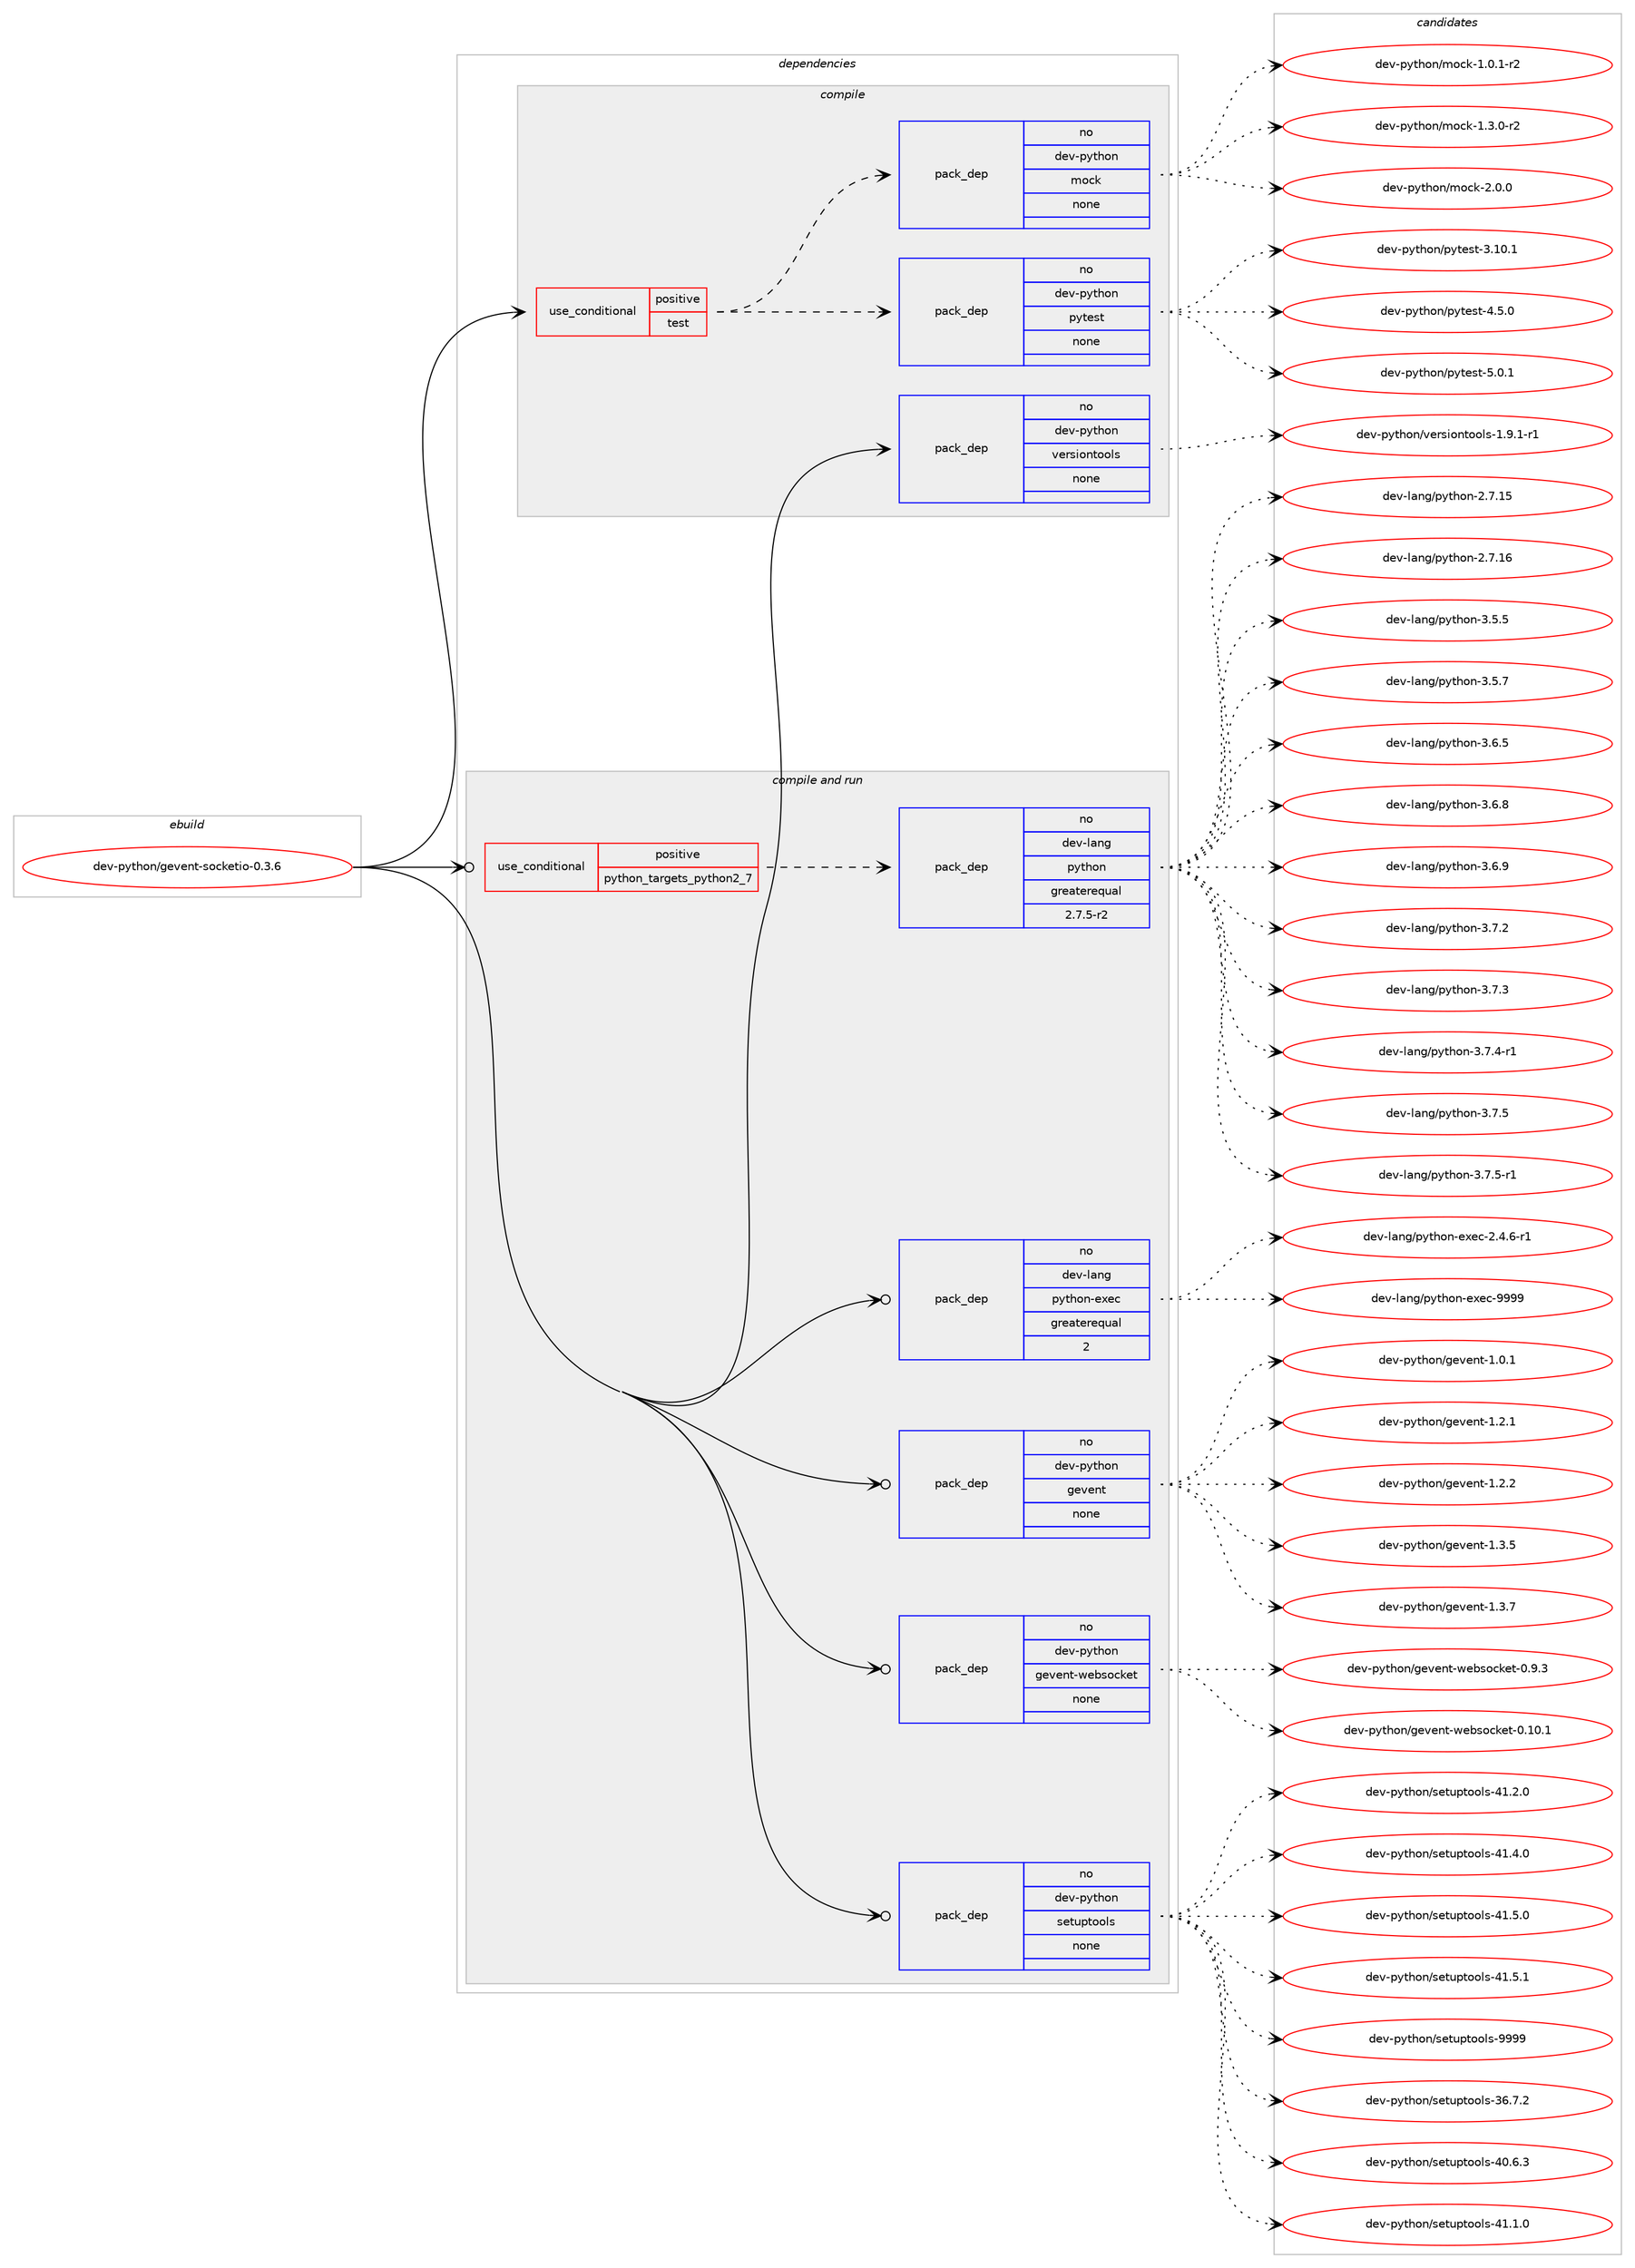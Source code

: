 digraph prolog {

# *************
# Graph options
# *************

newrank=true;
concentrate=true;
compound=true;
graph [rankdir=LR,fontname=Helvetica,fontsize=10,ranksep=1.5];#, ranksep=2.5, nodesep=0.2];
edge  [arrowhead=vee];
node  [fontname=Helvetica,fontsize=10];

# **********
# The ebuild
# **********

subgraph cluster_leftcol {
color=gray;
rank=same;
label=<<i>ebuild</i>>;
id [label="dev-python/gevent-socketio-0.3.6", color=red, width=4, href="../dev-python/gevent-socketio-0.3.6.svg"];
}

# ****************
# The dependencies
# ****************

subgraph cluster_midcol {
color=gray;
label=<<i>dependencies</i>>;
subgraph cluster_compile {
fillcolor="#eeeeee";
style=filled;
label=<<i>compile</i>>;
subgraph cond139977 {
dependency606516 [label=<<TABLE BORDER="0" CELLBORDER="1" CELLSPACING="0" CELLPADDING="4"><TR><TD ROWSPAN="3" CELLPADDING="10">use_conditional</TD></TR><TR><TD>positive</TD></TR><TR><TD>test</TD></TR></TABLE>>, shape=none, color=red];
subgraph pack454742 {
dependency606517 [label=<<TABLE BORDER="0" CELLBORDER="1" CELLSPACING="0" CELLPADDING="4" WIDTH="220"><TR><TD ROWSPAN="6" CELLPADDING="30">pack_dep</TD></TR><TR><TD WIDTH="110">no</TD></TR><TR><TD>dev-python</TD></TR><TR><TD>pytest</TD></TR><TR><TD>none</TD></TR><TR><TD></TD></TR></TABLE>>, shape=none, color=blue];
}
dependency606516:e -> dependency606517:w [weight=20,style="dashed",arrowhead="vee"];
subgraph pack454743 {
dependency606518 [label=<<TABLE BORDER="0" CELLBORDER="1" CELLSPACING="0" CELLPADDING="4" WIDTH="220"><TR><TD ROWSPAN="6" CELLPADDING="30">pack_dep</TD></TR><TR><TD WIDTH="110">no</TD></TR><TR><TD>dev-python</TD></TR><TR><TD>mock</TD></TR><TR><TD>none</TD></TR><TR><TD></TD></TR></TABLE>>, shape=none, color=blue];
}
dependency606516:e -> dependency606518:w [weight=20,style="dashed",arrowhead="vee"];
}
id:e -> dependency606516:w [weight=20,style="solid",arrowhead="vee"];
subgraph pack454744 {
dependency606519 [label=<<TABLE BORDER="0" CELLBORDER="1" CELLSPACING="0" CELLPADDING="4" WIDTH="220"><TR><TD ROWSPAN="6" CELLPADDING="30">pack_dep</TD></TR><TR><TD WIDTH="110">no</TD></TR><TR><TD>dev-python</TD></TR><TR><TD>versiontools</TD></TR><TR><TD>none</TD></TR><TR><TD></TD></TR></TABLE>>, shape=none, color=blue];
}
id:e -> dependency606519:w [weight=20,style="solid",arrowhead="vee"];
}
subgraph cluster_compileandrun {
fillcolor="#eeeeee";
style=filled;
label=<<i>compile and run</i>>;
subgraph cond139978 {
dependency606520 [label=<<TABLE BORDER="0" CELLBORDER="1" CELLSPACING="0" CELLPADDING="4"><TR><TD ROWSPAN="3" CELLPADDING="10">use_conditional</TD></TR><TR><TD>positive</TD></TR><TR><TD>python_targets_python2_7</TD></TR></TABLE>>, shape=none, color=red];
subgraph pack454745 {
dependency606521 [label=<<TABLE BORDER="0" CELLBORDER="1" CELLSPACING="0" CELLPADDING="4" WIDTH="220"><TR><TD ROWSPAN="6" CELLPADDING="30">pack_dep</TD></TR><TR><TD WIDTH="110">no</TD></TR><TR><TD>dev-lang</TD></TR><TR><TD>python</TD></TR><TR><TD>greaterequal</TD></TR><TR><TD>2.7.5-r2</TD></TR></TABLE>>, shape=none, color=blue];
}
dependency606520:e -> dependency606521:w [weight=20,style="dashed",arrowhead="vee"];
}
id:e -> dependency606520:w [weight=20,style="solid",arrowhead="odotvee"];
subgraph pack454746 {
dependency606522 [label=<<TABLE BORDER="0" CELLBORDER="1" CELLSPACING="0" CELLPADDING="4" WIDTH="220"><TR><TD ROWSPAN="6" CELLPADDING="30">pack_dep</TD></TR><TR><TD WIDTH="110">no</TD></TR><TR><TD>dev-lang</TD></TR><TR><TD>python-exec</TD></TR><TR><TD>greaterequal</TD></TR><TR><TD>2</TD></TR></TABLE>>, shape=none, color=blue];
}
id:e -> dependency606522:w [weight=20,style="solid",arrowhead="odotvee"];
subgraph pack454747 {
dependency606523 [label=<<TABLE BORDER="0" CELLBORDER="1" CELLSPACING="0" CELLPADDING="4" WIDTH="220"><TR><TD ROWSPAN="6" CELLPADDING="30">pack_dep</TD></TR><TR><TD WIDTH="110">no</TD></TR><TR><TD>dev-python</TD></TR><TR><TD>gevent</TD></TR><TR><TD>none</TD></TR><TR><TD></TD></TR></TABLE>>, shape=none, color=blue];
}
id:e -> dependency606523:w [weight=20,style="solid",arrowhead="odotvee"];
subgraph pack454748 {
dependency606524 [label=<<TABLE BORDER="0" CELLBORDER="1" CELLSPACING="0" CELLPADDING="4" WIDTH="220"><TR><TD ROWSPAN="6" CELLPADDING="30">pack_dep</TD></TR><TR><TD WIDTH="110">no</TD></TR><TR><TD>dev-python</TD></TR><TR><TD>gevent-websocket</TD></TR><TR><TD>none</TD></TR><TR><TD></TD></TR></TABLE>>, shape=none, color=blue];
}
id:e -> dependency606524:w [weight=20,style="solid",arrowhead="odotvee"];
subgraph pack454749 {
dependency606525 [label=<<TABLE BORDER="0" CELLBORDER="1" CELLSPACING="0" CELLPADDING="4" WIDTH="220"><TR><TD ROWSPAN="6" CELLPADDING="30">pack_dep</TD></TR><TR><TD WIDTH="110">no</TD></TR><TR><TD>dev-python</TD></TR><TR><TD>setuptools</TD></TR><TR><TD>none</TD></TR><TR><TD></TD></TR></TABLE>>, shape=none, color=blue];
}
id:e -> dependency606525:w [weight=20,style="solid",arrowhead="odotvee"];
}
subgraph cluster_run {
fillcolor="#eeeeee";
style=filled;
label=<<i>run</i>>;
}
}

# **************
# The candidates
# **************

subgraph cluster_choices {
rank=same;
color=gray;
label=<<i>candidates</i>>;

subgraph choice454742 {
color=black;
nodesep=1;
choice100101118451121211161041111104711212111610111511645514649484649 [label="dev-python/pytest-3.10.1", color=red, width=4,href="../dev-python/pytest-3.10.1.svg"];
choice1001011184511212111610411111047112121116101115116455246534648 [label="dev-python/pytest-4.5.0", color=red, width=4,href="../dev-python/pytest-4.5.0.svg"];
choice1001011184511212111610411111047112121116101115116455346484649 [label="dev-python/pytest-5.0.1", color=red, width=4,href="../dev-python/pytest-5.0.1.svg"];
dependency606517:e -> choice100101118451121211161041111104711212111610111511645514649484649:w [style=dotted,weight="100"];
dependency606517:e -> choice1001011184511212111610411111047112121116101115116455246534648:w [style=dotted,weight="100"];
dependency606517:e -> choice1001011184511212111610411111047112121116101115116455346484649:w [style=dotted,weight="100"];
}
subgraph choice454743 {
color=black;
nodesep=1;
choice1001011184511212111610411111047109111991074549464846494511450 [label="dev-python/mock-1.0.1-r2", color=red, width=4,href="../dev-python/mock-1.0.1-r2.svg"];
choice1001011184511212111610411111047109111991074549465146484511450 [label="dev-python/mock-1.3.0-r2", color=red, width=4,href="../dev-python/mock-1.3.0-r2.svg"];
choice100101118451121211161041111104710911199107455046484648 [label="dev-python/mock-2.0.0", color=red, width=4,href="../dev-python/mock-2.0.0.svg"];
dependency606518:e -> choice1001011184511212111610411111047109111991074549464846494511450:w [style=dotted,weight="100"];
dependency606518:e -> choice1001011184511212111610411111047109111991074549465146484511450:w [style=dotted,weight="100"];
dependency606518:e -> choice100101118451121211161041111104710911199107455046484648:w [style=dotted,weight="100"];
}
subgraph choice454744 {
color=black;
nodesep=1;
choice10010111845112121116104111110471181011141151051111101161111111081154549465746494511449 [label="dev-python/versiontools-1.9.1-r1", color=red, width=4,href="../dev-python/versiontools-1.9.1-r1.svg"];
dependency606519:e -> choice10010111845112121116104111110471181011141151051111101161111111081154549465746494511449:w [style=dotted,weight="100"];
}
subgraph choice454745 {
color=black;
nodesep=1;
choice10010111845108971101034711212111610411111045504655464953 [label="dev-lang/python-2.7.15", color=red, width=4,href="../dev-lang/python-2.7.15.svg"];
choice10010111845108971101034711212111610411111045504655464954 [label="dev-lang/python-2.7.16", color=red, width=4,href="../dev-lang/python-2.7.16.svg"];
choice100101118451089711010347112121116104111110455146534653 [label="dev-lang/python-3.5.5", color=red, width=4,href="../dev-lang/python-3.5.5.svg"];
choice100101118451089711010347112121116104111110455146534655 [label="dev-lang/python-3.5.7", color=red, width=4,href="../dev-lang/python-3.5.7.svg"];
choice100101118451089711010347112121116104111110455146544653 [label="dev-lang/python-3.6.5", color=red, width=4,href="../dev-lang/python-3.6.5.svg"];
choice100101118451089711010347112121116104111110455146544656 [label="dev-lang/python-3.6.8", color=red, width=4,href="../dev-lang/python-3.6.8.svg"];
choice100101118451089711010347112121116104111110455146544657 [label="dev-lang/python-3.6.9", color=red, width=4,href="../dev-lang/python-3.6.9.svg"];
choice100101118451089711010347112121116104111110455146554650 [label="dev-lang/python-3.7.2", color=red, width=4,href="../dev-lang/python-3.7.2.svg"];
choice100101118451089711010347112121116104111110455146554651 [label="dev-lang/python-3.7.3", color=red, width=4,href="../dev-lang/python-3.7.3.svg"];
choice1001011184510897110103471121211161041111104551465546524511449 [label="dev-lang/python-3.7.4-r1", color=red, width=4,href="../dev-lang/python-3.7.4-r1.svg"];
choice100101118451089711010347112121116104111110455146554653 [label="dev-lang/python-3.7.5", color=red, width=4,href="../dev-lang/python-3.7.5.svg"];
choice1001011184510897110103471121211161041111104551465546534511449 [label="dev-lang/python-3.7.5-r1", color=red, width=4,href="../dev-lang/python-3.7.5-r1.svg"];
dependency606521:e -> choice10010111845108971101034711212111610411111045504655464953:w [style=dotted,weight="100"];
dependency606521:e -> choice10010111845108971101034711212111610411111045504655464954:w [style=dotted,weight="100"];
dependency606521:e -> choice100101118451089711010347112121116104111110455146534653:w [style=dotted,weight="100"];
dependency606521:e -> choice100101118451089711010347112121116104111110455146534655:w [style=dotted,weight="100"];
dependency606521:e -> choice100101118451089711010347112121116104111110455146544653:w [style=dotted,weight="100"];
dependency606521:e -> choice100101118451089711010347112121116104111110455146544656:w [style=dotted,weight="100"];
dependency606521:e -> choice100101118451089711010347112121116104111110455146544657:w [style=dotted,weight="100"];
dependency606521:e -> choice100101118451089711010347112121116104111110455146554650:w [style=dotted,weight="100"];
dependency606521:e -> choice100101118451089711010347112121116104111110455146554651:w [style=dotted,weight="100"];
dependency606521:e -> choice1001011184510897110103471121211161041111104551465546524511449:w [style=dotted,weight="100"];
dependency606521:e -> choice100101118451089711010347112121116104111110455146554653:w [style=dotted,weight="100"];
dependency606521:e -> choice1001011184510897110103471121211161041111104551465546534511449:w [style=dotted,weight="100"];
}
subgraph choice454746 {
color=black;
nodesep=1;
choice10010111845108971101034711212111610411111045101120101994550465246544511449 [label="dev-lang/python-exec-2.4.6-r1", color=red, width=4,href="../dev-lang/python-exec-2.4.6-r1.svg"];
choice10010111845108971101034711212111610411111045101120101994557575757 [label="dev-lang/python-exec-9999", color=red, width=4,href="../dev-lang/python-exec-9999.svg"];
dependency606522:e -> choice10010111845108971101034711212111610411111045101120101994550465246544511449:w [style=dotted,weight="100"];
dependency606522:e -> choice10010111845108971101034711212111610411111045101120101994557575757:w [style=dotted,weight="100"];
}
subgraph choice454747 {
color=black;
nodesep=1;
choice1001011184511212111610411111047103101118101110116454946484649 [label="dev-python/gevent-1.0.1", color=red, width=4,href="../dev-python/gevent-1.0.1.svg"];
choice1001011184511212111610411111047103101118101110116454946504649 [label="dev-python/gevent-1.2.1", color=red, width=4,href="../dev-python/gevent-1.2.1.svg"];
choice1001011184511212111610411111047103101118101110116454946504650 [label="dev-python/gevent-1.2.2", color=red, width=4,href="../dev-python/gevent-1.2.2.svg"];
choice1001011184511212111610411111047103101118101110116454946514653 [label="dev-python/gevent-1.3.5", color=red, width=4,href="../dev-python/gevent-1.3.5.svg"];
choice1001011184511212111610411111047103101118101110116454946514655 [label="dev-python/gevent-1.3.7", color=red, width=4,href="../dev-python/gevent-1.3.7.svg"];
dependency606523:e -> choice1001011184511212111610411111047103101118101110116454946484649:w [style=dotted,weight="100"];
dependency606523:e -> choice1001011184511212111610411111047103101118101110116454946504649:w [style=dotted,weight="100"];
dependency606523:e -> choice1001011184511212111610411111047103101118101110116454946504650:w [style=dotted,weight="100"];
dependency606523:e -> choice1001011184511212111610411111047103101118101110116454946514653:w [style=dotted,weight="100"];
dependency606523:e -> choice1001011184511212111610411111047103101118101110116454946514655:w [style=dotted,weight="100"];
}
subgraph choice454748 {
color=black;
nodesep=1;
choice100101118451121211161041111104710310111810111011645119101981151119910710111645484649484649 [label="dev-python/gevent-websocket-0.10.1", color=red, width=4,href="../dev-python/gevent-websocket-0.10.1.svg"];
choice1001011184511212111610411111047103101118101110116451191019811511199107101116454846574651 [label="dev-python/gevent-websocket-0.9.3", color=red, width=4,href="../dev-python/gevent-websocket-0.9.3.svg"];
dependency606524:e -> choice100101118451121211161041111104710310111810111011645119101981151119910710111645484649484649:w [style=dotted,weight="100"];
dependency606524:e -> choice1001011184511212111610411111047103101118101110116451191019811511199107101116454846574651:w [style=dotted,weight="100"];
}
subgraph choice454749 {
color=black;
nodesep=1;
choice100101118451121211161041111104711510111611711211611111110811545515446554650 [label="dev-python/setuptools-36.7.2", color=red, width=4,href="../dev-python/setuptools-36.7.2.svg"];
choice100101118451121211161041111104711510111611711211611111110811545524846544651 [label="dev-python/setuptools-40.6.3", color=red, width=4,href="../dev-python/setuptools-40.6.3.svg"];
choice100101118451121211161041111104711510111611711211611111110811545524946494648 [label="dev-python/setuptools-41.1.0", color=red, width=4,href="../dev-python/setuptools-41.1.0.svg"];
choice100101118451121211161041111104711510111611711211611111110811545524946504648 [label="dev-python/setuptools-41.2.0", color=red, width=4,href="../dev-python/setuptools-41.2.0.svg"];
choice100101118451121211161041111104711510111611711211611111110811545524946524648 [label="dev-python/setuptools-41.4.0", color=red, width=4,href="../dev-python/setuptools-41.4.0.svg"];
choice100101118451121211161041111104711510111611711211611111110811545524946534648 [label="dev-python/setuptools-41.5.0", color=red, width=4,href="../dev-python/setuptools-41.5.0.svg"];
choice100101118451121211161041111104711510111611711211611111110811545524946534649 [label="dev-python/setuptools-41.5.1", color=red, width=4,href="../dev-python/setuptools-41.5.1.svg"];
choice10010111845112121116104111110471151011161171121161111111081154557575757 [label="dev-python/setuptools-9999", color=red, width=4,href="../dev-python/setuptools-9999.svg"];
dependency606525:e -> choice100101118451121211161041111104711510111611711211611111110811545515446554650:w [style=dotted,weight="100"];
dependency606525:e -> choice100101118451121211161041111104711510111611711211611111110811545524846544651:w [style=dotted,weight="100"];
dependency606525:e -> choice100101118451121211161041111104711510111611711211611111110811545524946494648:w [style=dotted,weight="100"];
dependency606525:e -> choice100101118451121211161041111104711510111611711211611111110811545524946504648:w [style=dotted,weight="100"];
dependency606525:e -> choice100101118451121211161041111104711510111611711211611111110811545524946524648:w [style=dotted,weight="100"];
dependency606525:e -> choice100101118451121211161041111104711510111611711211611111110811545524946534648:w [style=dotted,weight="100"];
dependency606525:e -> choice100101118451121211161041111104711510111611711211611111110811545524946534649:w [style=dotted,weight="100"];
dependency606525:e -> choice10010111845112121116104111110471151011161171121161111111081154557575757:w [style=dotted,weight="100"];
}
}

}
